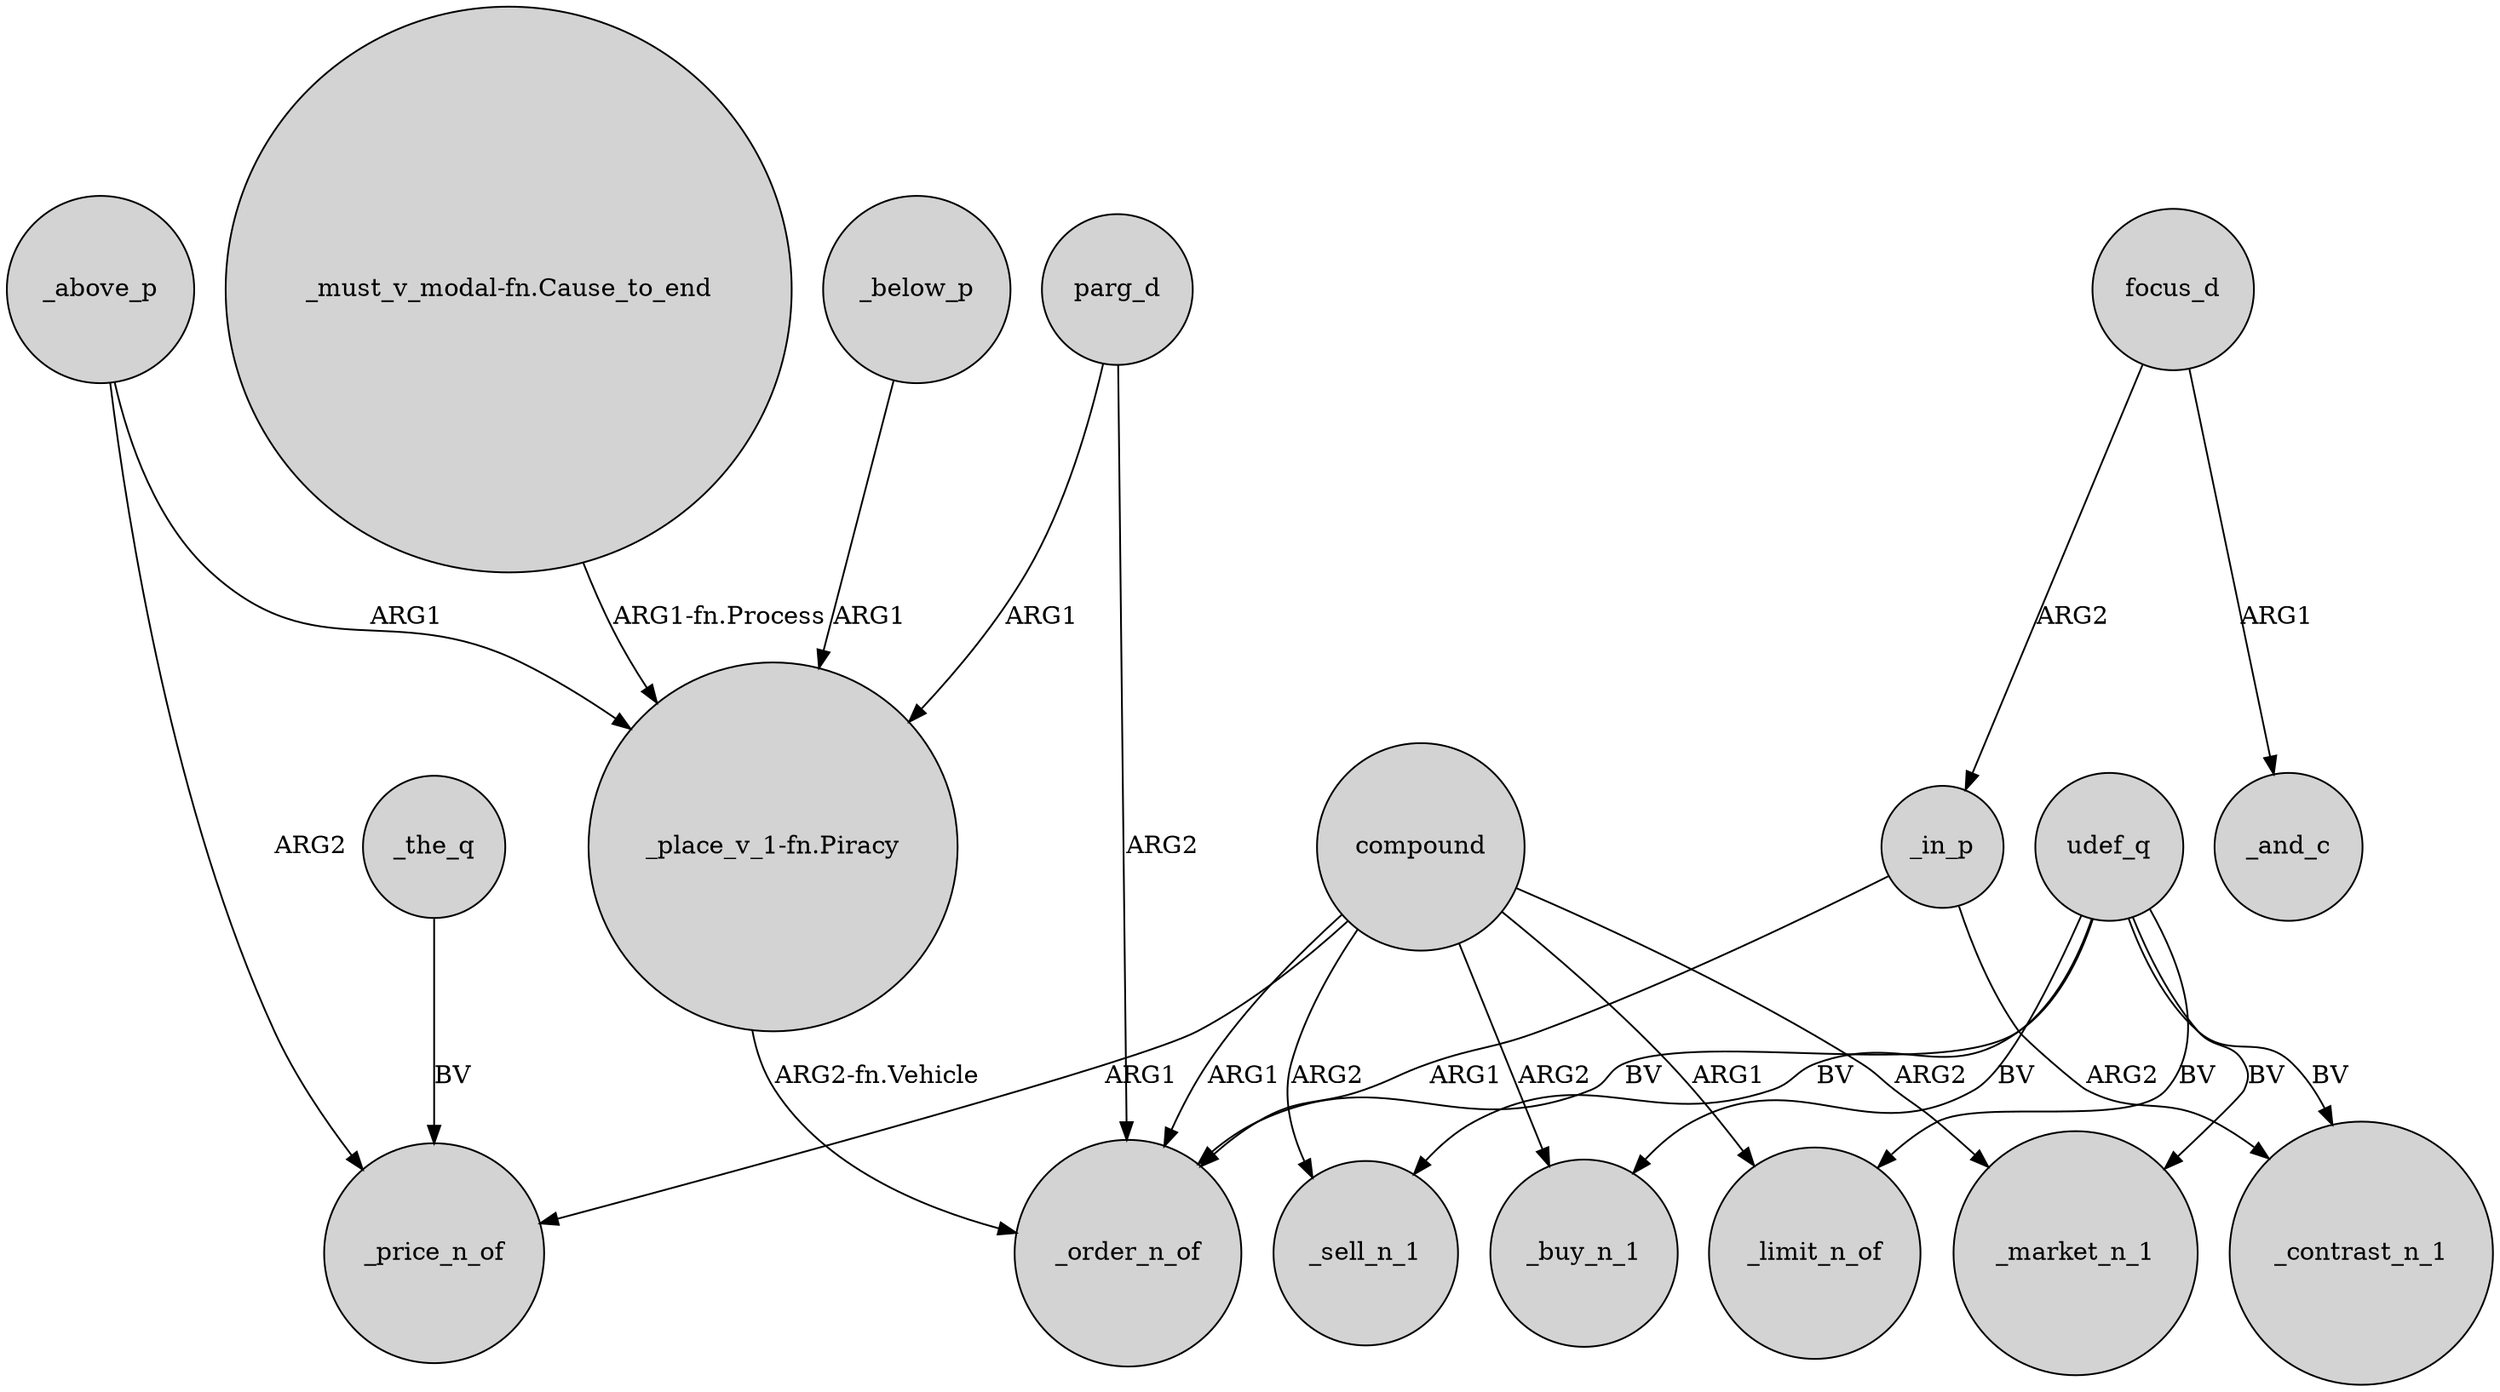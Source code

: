 digraph {
	node [shape=circle style=filled]
	compound -> _sell_n_1 [label=ARG2]
	compound -> _order_n_of [label=ARG1]
	udef_q -> _market_n_1 [label=BV]
	_above_p -> "_place_v_1-fn.Piracy" [label=ARG1]
	udef_q -> _sell_n_1 [label=BV]
	compound -> _market_n_1 [label=ARG2]
	udef_q -> _contrast_n_1 [label=BV]
	compound -> _buy_n_1 [label=ARG2]
	udef_q -> _order_n_of [label=BV]
	_in_p -> _contrast_n_1 [label=ARG2]
	udef_q -> _buy_n_1 [label=BV]
	parg_d -> _order_n_of [label=ARG2]
	_in_p -> _order_n_of [label=ARG1]
	focus_d -> _and_c [label=ARG1]
	focus_d -> _in_p [label=ARG2]
	udef_q -> _limit_n_of [label=BV]
	"_must_v_modal-fn.Cause_to_end" -> "_place_v_1-fn.Piracy" [label="ARG1-fn.Process"]
	compound -> _limit_n_of [label=ARG1]
	_above_p -> _price_n_of [label=ARG2]
	"_place_v_1-fn.Piracy" -> _order_n_of [label="ARG2-fn.Vehicle"]
	_the_q -> _price_n_of [label=BV]
	_below_p -> "_place_v_1-fn.Piracy" [label=ARG1]
	compound -> _price_n_of [label=ARG1]
	parg_d -> "_place_v_1-fn.Piracy" [label=ARG1]
}
